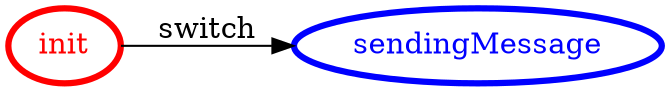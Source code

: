 /*
*
* A GraphViz DOT FSM description 
* Please use a GraphViz visualizer (like http://www.webgraphviz.com)
*  
*/

digraph finite_state_machine {
	rankdir=LR
	size="8,5"
	
	init [ color = red ][ fontcolor = red ][ penwidth = 3 ]
	sendingMessage [ color = blue ][ fontcolor = blue ][ penwidth = 3 ]
	
	init -> sendingMessage [ label = "switch" ][ color = black ][ fontcolor = black ]
}
